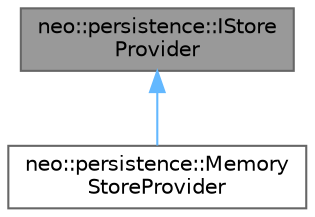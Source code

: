 digraph "neo::persistence::IStoreProvider"
{
 // LATEX_PDF_SIZE
  bgcolor="transparent";
  edge [fontname=Helvetica,fontsize=10,labelfontname=Helvetica,labelfontsize=10];
  node [fontname=Helvetica,fontsize=10,shape=box,height=0.2,width=0.4];
  Node1 [id="Node000001",label="neo::persistence::IStore\lProvider",height=0.2,width=0.4,color="gray40", fillcolor="grey60", style="filled", fontcolor="black",tooltip="Interface for a store provider."];
  Node1 -> Node2 [id="edge1_Node000001_Node000002",dir="back",color="steelblue1",style="solid",tooltip=" "];
  Node2 [id="Node000002",label="neo::persistence::Memory\lStoreProvider",height=0.2,width=0.4,color="gray40", fillcolor="white", style="filled",URL="$classneo_1_1persistence_1_1_memory_store_provider.html",tooltip="A memory-based implementation of IStoreProvider."];
}

